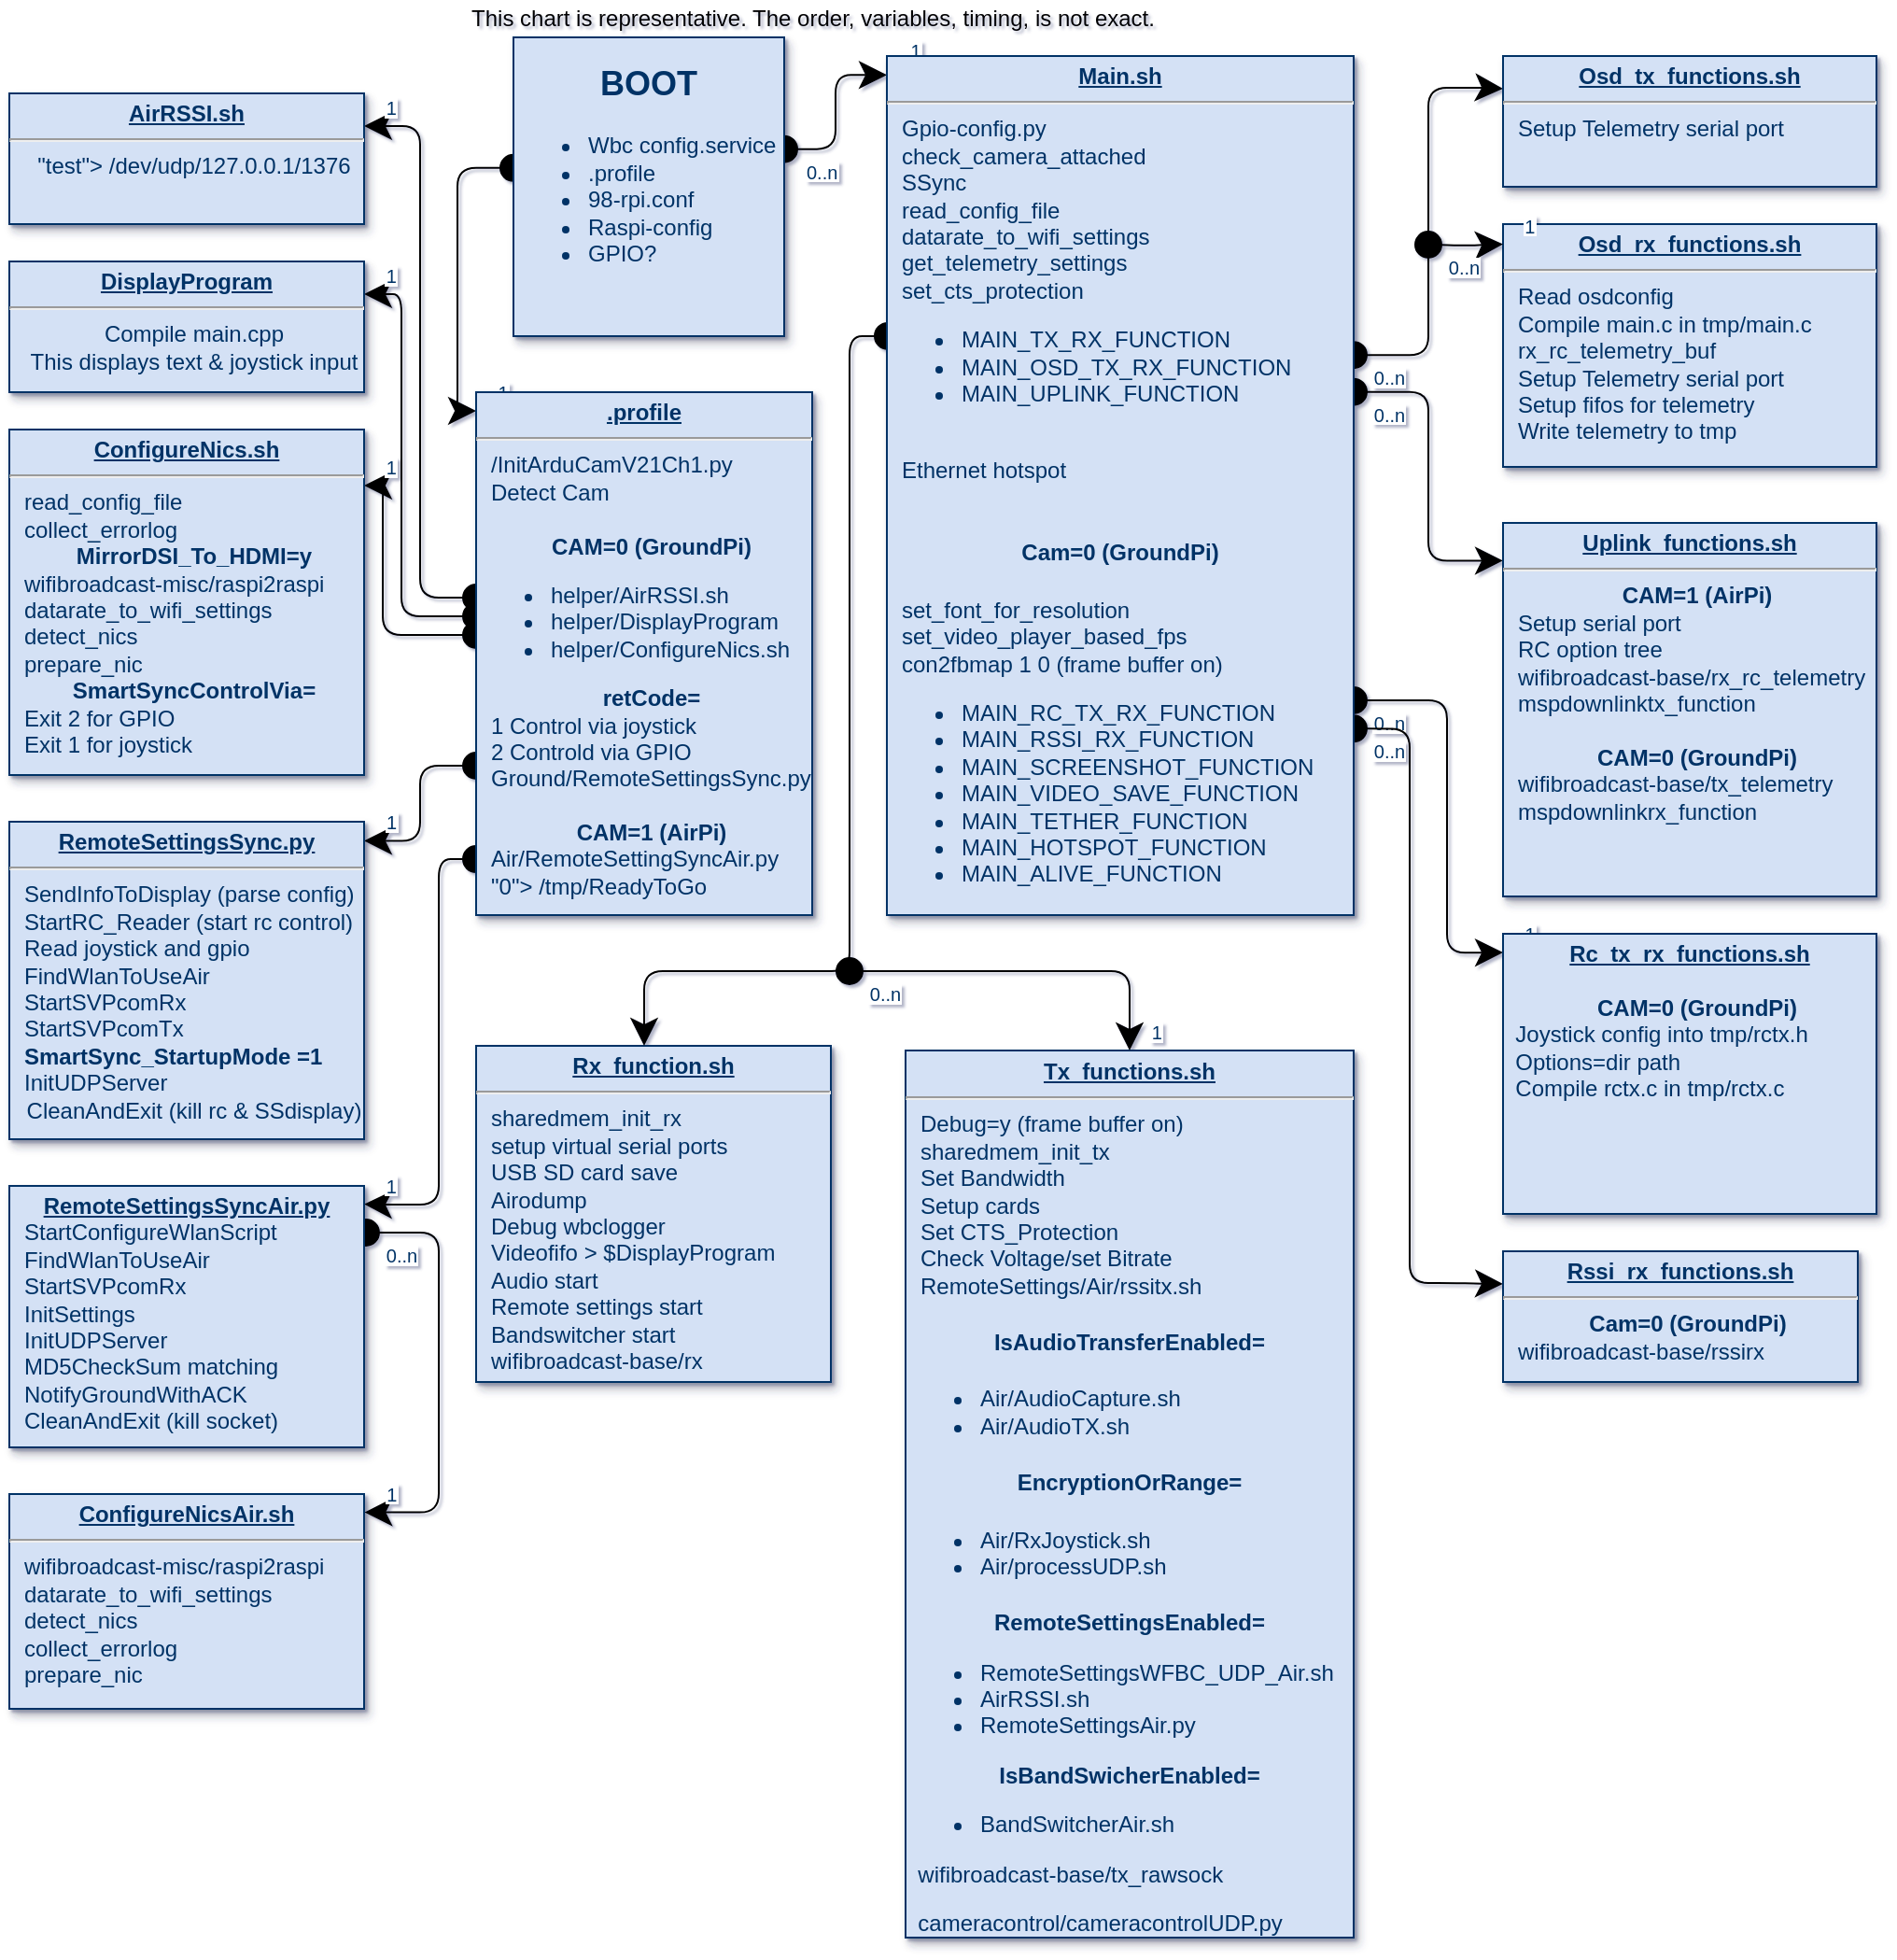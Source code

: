 <mxfile version="10.8.1" type="device"><diagram name="Page-1" id="efa7a0a1-bf9b-a30e-e6df-94a7791c09e9"><mxGraphModel dx="2150" dy="1896" grid="1" gridSize="10" guides="1" tooltips="0" connect="1" arrows="0" fold="1" page="1" pageScale="1" pageWidth="826" pageHeight="1169" background="#ffffff" math="0" shadow="1"><root><mxCell id="0"/><mxCell id="1" parent="0"/><mxCell id="dLseMaEFlhkBcE8xwHdk-112" value="" style="endArrow=classic;endSize=12;startArrow=oval;startSize=14;startFill=1;edgeStyle=orthogonalEdgeStyle;endFill=1;exitX=0;exitY=0.893;exitDx=0;exitDy=0;exitPerimeter=0;entryX=1;entryY=0.07;entryDx=0;entryDy=0;entryPerimeter=0;" parent="1" source="we2ctf-0BWDJypx7kIJG-95" target="dLseMaEFlhkBcE8xwHdk-111" edge="1"><mxGeometry x="-179.375" y="879.912" as="geometry"><mxPoint x="200" y="370" as="sourcePoint"/><mxPoint x="170" y="530" as="targetPoint"/><Array as="points"><mxPoint x="200" y="370"/><mxPoint x="200" y="555"/><mxPoint x="170" y="555"/></Array></mxGeometry></mxCell><mxCell id="dLseMaEFlhkBcE8xwHdk-113" value="0..n" style="resizable=0;align=left;verticalAlign=top;labelBackgroundColor=#ffffff;fontSize=10;strokeColor=#003366;shadow=1;fillColor=#D4E1F5;fontColor=#003366" parent="dLseMaEFlhkBcE8xwHdk-112" connectable="0" vertex="1"><mxGeometry x="-1" relative="1" as="geometry"><mxPoint x="8.92" as="offset"/></mxGeometry></mxCell><mxCell id="dLseMaEFlhkBcE8xwHdk-114" value="1" style="resizable=0;align=right;verticalAlign=top;labelBackgroundColor=#ffffff;fontSize=10;strokeColor=#003366;shadow=1;fillColor=#D4E1F5;fontColor=#003366" parent="dLseMaEFlhkBcE8xwHdk-112" connectable="0" vertex="1"><mxGeometry x="1" relative="1" as="geometry"><mxPoint x="18.92" y="-21.96" as="offset"/></mxGeometry></mxCell><mxCell id="dLseMaEFlhkBcE8xwHdk-115" value="" style="endArrow=classic;endSize=12;startArrow=oval;startSize=14;startFill=1;edgeStyle=orthogonalEdgeStyle;endFill=1;entryX=1.001;entryY=0.085;entryDx=0;entryDy=0;entryPerimeter=0;" parent="1" target="dLseMaEFlhkBcE8xwHdk-98" edge="1"><mxGeometry x="-209.582" y="1130.119" as="geometry"><mxPoint x="161" y="570" as="sourcePoint"/><mxPoint x="190" y="690" as="targetPoint"/><Array as="points"><mxPoint x="160" y="570"/><mxPoint x="200" y="570"/><mxPoint x="200" y="720"/></Array></mxGeometry></mxCell><mxCell id="dLseMaEFlhkBcE8xwHdk-116" value="0..n" style="resizable=0;align=left;verticalAlign=top;labelBackgroundColor=#ffffff;fontSize=10;strokeColor=#003366;shadow=1;fillColor=#D4E1F5;fontColor=#003366" parent="dLseMaEFlhkBcE8xwHdk-115" connectable="0" vertex="1"><mxGeometry x="-1" relative="1" as="geometry"><mxPoint x="8.92" as="offset"/></mxGeometry></mxCell><mxCell id="dLseMaEFlhkBcE8xwHdk-117" value="1" style="resizable=0;align=right;verticalAlign=top;labelBackgroundColor=#ffffff;fontSize=10;strokeColor=#003366;shadow=1;fillColor=#D4E1F5;fontColor=#003366" parent="dLseMaEFlhkBcE8xwHdk-115" connectable="0" vertex="1"><mxGeometry x="1" relative="1" as="geometry"><mxPoint x="18.92" y="-21.96" as="offset"/></mxGeometry></mxCell><mxCell id="dLseMaEFlhkBcE8xwHdk-108" value="" style="endArrow=classic;endSize=12;startArrow=oval;startSize=14;startFill=1;edgeStyle=orthogonalEdgeStyle;endFill=1;entryX=1;entryY=0.06;entryDx=0;entryDy=0;entryPerimeter=0;" parent="1" target="dLseMaEFlhkBcE8xwHdk-92" edge="1"><mxGeometry x="-149.375" y="729.912" as="geometry"><mxPoint x="220" y="320" as="sourcePoint"/><mxPoint x="170" y="360" as="targetPoint"/><Array as="points"><mxPoint x="190" y="320"/><mxPoint x="190" y="360"/></Array></mxGeometry></mxCell><mxCell id="dLseMaEFlhkBcE8xwHdk-109" value="0..n" style="resizable=0;align=left;verticalAlign=top;labelBackgroundColor=#ffffff;fontSize=10;strokeColor=#003366;shadow=1;fillColor=#D4E1F5;fontColor=#003366" parent="dLseMaEFlhkBcE8xwHdk-108" connectable="0" vertex="1"><mxGeometry x="-1" relative="1" as="geometry"><mxPoint x="8.92" as="offset"/></mxGeometry></mxCell><mxCell id="dLseMaEFlhkBcE8xwHdk-110" value="1" style="resizable=0;align=right;verticalAlign=top;labelBackgroundColor=#ffffff;fontSize=10;strokeColor=#003366;shadow=1;fillColor=#D4E1F5;fontColor=#003366" parent="dLseMaEFlhkBcE8xwHdk-108" connectable="0" vertex="1"><mxGeometry x="1" relative="1" as="geometry"><mxPoint x="18.92" y="-21.96" as="offset"/></mxGeometry></mxCell><mxCell id="dLseMaEFlhkBcE8xwHdk-105" value="" style="endArrow=classic;endSize=12;startArrow=oval;startSize=14;startFill=1;edgeStyle=orthogonalEdgeStyle;endFill=1;" parent="1" edge="1"><mxGeometry x="-159.375" y="629.912" as="geometry"><mxPoint x="220" y="250" as="sourcePoint"/><mxPoint x="160" y="170" as="targetPoint"/><Array as="points"><mxPoint x="170" y="250"/><mxPoint x="170" y="170"/></Array></mxGeometry></mxCell><mxCell id="dLseMaEFlhkBcE8xwHdk-106" value="0..n" style="resizable=0;align=left;verticalAlign=top;labelBackgroundColor=#ffffff;fontSize=10;strokeColor=#003366;shadow=1;fillColor=#D4E1F5;fontColor=#003366" parent="dLseMaEFlhkBcE8xwHdk-105" connectable="0" vertex="1"><mxGeometry x="-1" relative="1" as="geometry"><mxPoint x="8.92" as="offset"/></mxGeometry></mxCell><mxCell id="dLseMaEFlhkBcE8xwHdk-107" value="1" style="resizable=0;align=right;verticalAlign=top;labelBackgroundColor=#ffffff;fontSize=10;strokeColor=#003366;shadow=1;fillColor=#D4E1F5;fontColor=#003366" parent="dLseMaEFlhkBcE8xwHdk-105" connectable="0" vertex="1"><mxGeometry x="1" relative="1" as="geometry"><mxPoint x="18.92" y="-21.96" as="offset"/></mxGeometry></mxCell><mxCell id="dLseMaEFlhkBcE8xwHdk-99" value="" style="endArrow=classic;endSize=12;startArrow=oval;startSize=14;startFill=1;edgeStyle=orthogonalEdgeStyle;endFill=1;entryX=1;entryY=0.25;entryDx=0;entryDy=0;" parent="1" target="dLseMaEFlhkBcE8xwHdk-93" edge="1"><mxGeometry x="-90.042" y="520.245" as="geometry"><mxPoint x="220" y="230" as="sourcePoint"/><mxPoint x="170" y="20" as="targetPoint"/><Array as="points"><mxPoint x="190" y="230"/><mxPoint x="190" y="-22"/></Array></mxGeometry></mxCell><mxCell id="dLseMaEFlhkBcE8xwHdk-100" value="0..n" style="resizable=0;align=left;verticalAlign=top;labelBackgroundColor=#ffffff;fontSize=10;strokeColor=#003366;shadow=1;fillColor=#D4E1F5;fontColor=#003366" parent="dLseMaEFlhkBcE8xwHdk-99" connectable="0" vertex="1"><mxGeometry x="-1" relative="1" as="geometry"><mxPoint x="8.92" as="offset"/></mxGeometry></mxCell><mxCell id="dLseMaEFlhkBcE8xwHdk-101" value="1" style="resizable=0;align=right;verticalAlign=top;labelBackgroundColor=#ffffff;fontSize=10;strokeColor=#003366;shadow=1;fillColor=#D4E1F5;fontColor=#003366" parent="dLseMaEFlhkBcE8xwHdk-99" connectable="0" vertex="1"><mxGeometry x="1" relative="1" as="geometry"><mxPoint x="18.92" y="-21.96" as="offset"/></mxGeometry></mxCell><mxCell id="dLseMaEFlhkBcE8xwHdk-102" value="" style="endArrow=classic;endSize=12;startArrow=oval;startSize=14;startFill=1;edgeStyle=orthogonalEdgeStyle;endFill=1;entryX=1;entryY=0.25;entryDx=0;entryDy=0;" parent="1" target="dLseMaEFlhkBcE8xwHdk-94" edge="1"><mxGeometry x="-119.709" y="570.078" as="geometry"><mxPoint x="220" y="240" as="sourcePoint"/><mxPoint x="170" y="70" as="targetPoint"/><Array as="points"><mxPoint x="180" y="240"/><mxPoint x="180" y="68"/></Array></mxGeometry></mxCell><mxCell id="dLseMaEFlhkBcE8xwHdk-103" value="0..n" style="resizable=0;align=left;verticalAlign=top;labelBackgroundColor=#ffffff;fontSize=10;strokeColor=#003366;shadow=1;fillColor=#D4E1F5;fontColor=#003366" parent="dLseMaEFlhkBcE8xwHdk-102" connectable="0" vertex="1"><mxGeometry x="-1" relative="1" as="geometry"><mxPoint x="8.92" as="offset"/></mxGeometry></mxCell><mxCell id="dLseMaEFlhkBcE8xwHdk-104" value="1" style="resizable=0;align=right;verticalAlign=top;labelBackgroundColor=#ffffff;fontSize=10;strokeColor=#003366;shadow=1;fillColor=#D4E1F5;fontColor=#003366" parent="dLseMaEFlhkBcE8xwHdk-102" connectable="0" vertex="1"><mxGeometry x="1" relative="1" as="geometry"><mxPoint x="18.92" y="-21.96" as="offset"/></mxGeometry></mxCell><mxCell id="we2ctf-0BWDJypx7kIJG-92" value="" style="endArrow=classic;endSize=12;startArrow=oval;startSize=14;startFill=1;edgeStyle=orthogonalEdgeStyle;endFill=1;exitX=0;exitY=0.437;exitDx=0;exitDy=0;exitPerimeter=0;" parent="1" source="25" edge="1"><mxGeometry x="-40.375" y="310.412" as="geometry"><mxPoint x="190" y="110" as="sourcePoint"/><mxPoint x="220" y="130" as="targetPoint"/><Array as="points"><mxPoint x="210"/><mxPoint x="210" y="130"/></Array></mxGeometry></mxCell><mxCell id="we2ctf-0BWDJypx7kIJG-93" value="0..n" style="resizable=0;align=left;verticalAlign=top;labelBackgroundColor=#ffffff;fontSize=10;strokeColor=#003366;shadow=1;fillColor=#D4E1F5;fontColor=#003366" parent="we2ctf-0BWDJypx7kIJG-92" connectable="0" vertex="1"><mxGeometry x="-1" relative="1" as="geometry"><mxPoint x="8.92" as="offset"/></mxGeometry></mxCell><mxCell id="we2ctf-0BWDJypx7kIJG-94" value="1" style="resizable=0;align=right;verticalAlign=top;labelBackgroundColor=#ffffff;fontSize=10;strokeColor=#003366;shadow=1;fillColor=#D4E1F5;fontColor=#003366" parent="we2ctf-0BWDJypx7kIJG-92" connectable="0" vertex="1"><mxGeometry x="1" relative="1" as="geometry"><mxPoint x="18.92" y="-21.96" as="offset"/></mxGeometry></mxCell><mxCell id="JudcEh94S4GxU2CErivZ-98" value="" style="endArrow=classic;endSize=12;startArrow=oval;startSize=14;startFill=1;edgeStyle=orthogonalEdgeStyle;endFill=1;exitX=1;exitY=0.75;exitDx=0;exitDy=0;entryX=0;entryY=0.067;entryDx=0;entryDy=0;entryPerimeter=0;" parent="1" source="21" target="JudcEh94S4GxU2CErivZ-97" edge="1"><mxGeometry x="769.328" y="1341.191" as="geometry"><mxPoint x="640" y="460" as="sourcePoint"/><mxPoint x="909.388" y="461.02" as="targetPoint"/><Array as="points"><mxPoint x="740" y="285"/><mxPoint x="740" y="420"/></Array></mxGeometry></mxCell><mxCell id="JudcEh94S4GxU2CErivZ-99" value="0..n" style="resizable=0;align=left;verticalAlign=top;labelBackgroundColor=#ffffff;fontSize=10;strokeColor=#003366;shadow=1;fillColor=#D4E1F5;fontColor=#003366;direction=west;" parent="JudcEh94S4GxU2CErivZ-98" connectable="0" vertex="1"><mxGeometry x="-1" relative="1" as="geometry"><mxPoint x="8.92" as="offset"/></mxGeometry></mxCell><mxCell id="JudcEh94S4GxU2CErivZ-100" value="1" style="resizable=0;align=right;verticalAlign=top;labelBackgroundColor=#ffffff;fontSize=10;strokeColor=#003366;shadow=1;fillColor=#D4E1F5;fontColor=#003366" parent="JudcEh94S4GxU2CErivZ-98" connectable="0" vertex="1"><mxGeometry x="1" relative="1" as="geometry"><mxPoint x="18.92" y="-21.96" as="offset"/></mxGeometry></mxCell><mxCell id="JudcEh94S4GxU2CErivZ-102" value="" style="endArrow=classic;endSize=12;startArrow=oval;startSize=14;startFill=1;edgeStyle=orthogonalEdgeStyle;endFill=1;exitX=1;exitY=0.783;exitDx=0;exitDy=0;exitPerimeter=0;entryX=0;entryY=0.25;entryDx=0;entryDy=0;" parent="1" source="21" target="JudcEh94S4GxU2CErivZ-101" edge="1"><mxGeometry x="868.994" y="1555.747" as="geometry"><mxPoint x="510" y="390" as="sourcePoint"/><mxPoint x="750" y="598" as="targetPoint"/><Array as="points"><mxPoint x="720" y="300"/><mxPoint x="720" y="597"/><mxPoint x="740" y="597"/><mxPoint x="740" y="598"/></Array></mxGeometry></mxCell><mxCell id="JudcEh94S4GxU2CErivZ-103" value="0..n" style="resizable=0;align=left;verticalAlign=top;labelBackgroundColor=#ffffff;fontSize=10;strokeColor=#003366;shadow=1;fillColor=#D4E1F5;fontColor=#003366;direction=west;" parent="JudcEh94S4GxU2CErivZ-102" connectable="0" vertex="1"><mxGeometry x="-1" relative="1" as="geometry"><mxPoint x="8.92" as="offset"/></mxGeometry></mxCell><mxCell id="JudcEh94S4GxU2CErivZ-104" value="1" style="resizable=0;align=right;verticalAlign=top;labelBackgroundColor=#ffffff;fontSize=10;strokeColor=#003366;shadow=1;fillColor=#D4E1F5;fontColor=#003366" parent="JudcEh94S4GxU2CErivZ-102" connectable="0" vertex="1"><mxGeometry x="1" relative="1" as="geometry"><mxPoint x="18.92" y="-21.96" as="offset"/></mxGeometry></mxCell><mxCell id="JudcEh94S4GxU2CErivZ-92" value="" style="endArrow=classic;endSize=12;startArrow=oval;startSize=14;startFill=1;edgeStyle=orthogonalEdgeStyle;endFill=1;exitX=1;exitY=0.391;exitDx=0;exitDy=0;exitPerimeter=0;entryX=0;entryY=0.101;entryDx=0;entryDy=0;entryPerimeter=0;" parent="1" source="21" target="aZGl1s5LwYhmC050_Ubv-99" edge="1"><mxGeometry x="639.695" y="1090.681" as="geometry"><mxPoint x="690" y="480" as="sourcePoint"/><mxPoint x="1060" y="480" as="targetPoint"/></mxGeometry></mxCell><mxCell id="JudcEh94S4GxU2CErivZ-93" value="0..n" style="resizable=0;align=left;verticalAlign=top;labelBackgroundColor=#ffffff;fontSize=10;strokeColor=#003366;shadow=1;fillColor=#D4E1F5;fontColor=#003366;direction=west;" parent="JudcEh94S4GxU2CErivZ-92" connectable="0" vertex="1"><mxGeometry x="-1" relative="1" as="geometry"><mxPoint x="8.92" as="offset"/></mxGeometry></mxCell><mxCell id="JudcEh94S4GxU2CErivZ-94" value="1" style="resizable=0;align=right;verticalAlign=top;labelBackgroundColor=#ffffff;fontSize=10;strokeColor=#003366;shadow=1;fillColor=#D4E1F5;fontColor=#003366" parent="JudcEh94S4GxU2CErivZ-92" connectable="0" vertex="1"><mxGeometry x="1" relative="1" as="geometry"><mxPoint x="18.92" y="-21.96" as="offset"/></mxGeometry></mxCell><mxCell id="90" value="" style="endArrow=classic;endSize=12;startArrow=oval;startSize=14;startFill=1;edgeStyle=orthogonalEdgeStyle;endFill=1;entryX=0;entryY=0.022;entryDx=0;entryDy=0;entryPerimeter=0;exitX=1;exitY=0.374;exitDx=0;exitDy=0;exitPerimeter=0;" parent="1" source="25" target="21" edge="1"><mxGeometry x="620" y="340" as="geometry"><mxPoint x="190" y="90" as="sourcePoint"/><mxPoint x="780" y="340" as="targetPoint"/><Array as="points"/></mxGeometry></mxCell><mxCell id="91" value="0..n" style="resizable=0;align=left;verticalAlign=top;labelBackgroundColor=#ffffff;fontSize=10;strokeColor=#003366;shadow=1;fillColor=#D4E1F5;fontColor=#003366" parent="90" connectable="0" vertex="1"><mxGeometry x="-1" relative="1" as="geometry"><mxPoint x="10" as="offset"/></mxGeometry></mxCell><mxCell id="92" value="1" style="resizable=0;align=right;verticalAlign=top;labelBackgroundColor=#ffffff;fontSize=10;strokeColor=#003366;shadow=1;fillColor=#D4E1F5;fontColor=#003366" parent="90" connectable="0" vertex="1"><mxGeometry x="1" relative="1" as="geometry"><mxPoint x="20" y="-25.0" as="offset"/></mxGeometry></mxCell><mxCell id="aZGl1s5LwYhmC050_Ubv-93" value="" style="endArrow=classic;endSize=12;startArrow=oval;startSize=14;startFill=1;edgeStyle=orthogonalEdgeStyle;endFill=1;exitX=1;exitY=0.348;exitDx=0;exitDy=0;exitPerimeter=0;entryX=0;entryY=0.25;entryDx=0;entryDy=0;" parent="1" source="21" target="aZGl1s5LwYhmC050_Ubv-92" edge="1"><mxGeometry x="499.92" y="760.299" as="geometry"><mxPoint x="660" y="460" as="sourcePoint"/><mxPoint x="770" y="-43" as="targetPoint"/><Array as="points"><mxPoint x="730" y="100"/><mxPoint x="730" y="-43"/><mxPoint x="760" y="-43"/><mxPoint x="760" y="-42"/></Array></mxGeometry></mxCell><mxCell id="aZGl1s5LwYhmC050_Ubv-94" value="0..n" style="resizable=0;align=left;verticalAlign=top;labelBackgroundColor=#ffffff;fontSize=10;strokeColor=#003366;shadow=1;fillColor=#D4E1F5;fontColor=#003366;direction=west;" parent="aZGl1s5LwYhmC050_Ubv-93" connectable="0" vertex="1"><mxGeometry x="-1" relative="1" as="geometry"><mxPoint x="8.92" as="offset"/></mxGeometry></mxCell><mxCell id="aZGl1s5LwYhmC050_Ubv-95" value="1" style="resizable=0;align=right;verticalAlign=top;labelBackgroundColor=#ffffff;fontSize=10;strokeColor=#003366;shadow=1;fillColor=#D4E1F5;fontColor=#003366" parent="aZGl1s5LwYhmC050_Ubv-93" connectable="0" vertex="1"><mxGeometry x="1" relative="1" as="geometry"><mxPoint x="18.92" y="-21.96" as="offset"/></mxGeometry></mxCell><mxCell id="20" value="&lt;p style=&quot;margin: 0px ; margin-top: 4px ; text-align: center ; text-decoration: underline&quot;&gt;&lt;b&gt;Rx_function.sh&lt;/b&gt;&lt;/p&gt;&lt;hr&gt;&lt;p style=&quot;margin: 0px ; margin-left: 8px&quot;&gt;&lt;span&gt;sharedmem_init_rx&lt;/span&gt;&lt;span&gt;&lt;br&gt;&lt;/span&gt;&lt;/p&gt;&lt;p style=&quot;margin: 0px ; margin-left: 8px&quot;&gt;&lt;span&gt;setup virtual serial ports&lt;/span&gt;&lt;/p&gt;&lt;p style=&quot;margin: 0px ; margin-left: 8px&quot;&gt;&lt;span&gt;USB SD card save&lt;/span&gt;&lt;/p&gt;&lt;p style=&quot;margin: 0px ; margin-left: 8px&quot;&gt;&lt;span&gt;Airodump&amp;nbsp;&lt;/span&gt;&lt;/p&gt;&lt;p style=&quot;margin: 0px ; margin-left: 8px&quot;&gt;&lt;span&gt;Debug wbclogger&lt;/span&gt;&lt;/p&gt;&lt;p style=&quot;margin: 0px ; margin-left: 8px&quot;&gt;&lt;span&gt;Videofifo &amp;gt; $DisplayProgram&lt;/span&gt;&lt;/p&gt;&lt;p style=&quot;margin: 0px ; margin-left: 8px&quot;&gt;&lt;span&gt;Audio start&lt;/span&gt;&lt;/p&gt;&lt;p style=&quot;margin: 0px ; margin-left: 8px&quot;&gt;&lt;span&gt;Remote settings start&lt;/span&gt;&lt;/p&gt;&lt;p style=&quot;margin: 0px ; margin-left: 8px&quot;&gt;&lt;span&gt;Bandswitcher start&lt;/span&gt;&lt;/p&gt;&lt;p style=&quot;margin: 0px ; margin-left: 8px&quot;&gt;&lt;span&gt;wifibroadcast-base/rx&lt;/span&gt;&lt;span&gt;&lt;br&gt;&lt;/span&gt;&lt;/p&gt;&lt;p style=&quot;margin: 0px ; margin-left: 8px&quot;&gt;&lt;span&gt;&lt;br&gt;&lt;/span&gt;&lt;/p&gt;&lt;p style=&quot;margin: 0px ; margin-left: 8px&quot;&gt;&lt;span&gt;&lt;br&gt;&lt;/span&gt;&lt;/p&gt;&lt;br&gt;&lt;p&gt;&lt;br&gt;&lt;/p&gt;" style="verticalAlign=top;align=left;overflow=fill;fontSize=12;fontFamily=Helvetica;html=1;strokeColor=#003366;shadow=1;fillColor=#D4E1F5;fontColor=#003366" parent="1" vertex="1"><mxGeometry x="220" y="470" width="190" height="180" as="geometry"/></mxCell><mxCell id="23" value="&lt;p style=&quot;margin: 0px ; margin-top: 4px ; text-align: center ; text-decoration: underline&quot;&gt;&lt;b&gt;Tx_functions.sh&lt;/b&gt;&lt;/p&gt;&lt;hr&gt;&lt;p style=&quot;margin: 0px ; margin-left: 8px&quot;&gt;Debug=y (frame buffer on)&lt;/p&gt;&lt;p style=&quot;margin: 0px ; margin-left: 8px&quot;&gt;&lt;span&gt;sharedmem_init_tx&lt;/span&gt;&lt;br&gt;&lt;/p&gt;&lt;p style=&quot;margin: 0px ; margin-left: 8px&quot;&gt;&lt;span&gt;Set Bandwidth&lt;/span&gt;&lt;/p&gt;&lt;p style=&quot;margin: 0px ; margin-left: 8px&quot;&gt;&lt;span&gt;Setup cards&lt;/span&gt;&lt;/p&gt;&lt;p style=&quot;margin: 0px ; margin-left: 8px&quot;&gt;&lt;span&gt;Set CTS_Protection&lt;/span&gt;&lt;/p&gt;&lt;p style=&quot;margin: 0px ; margin-left: 8px&quot;&gt;&lt;span&gt;Check Voltage/set Bitrate&lt;/span&gt;&lt;/p&gt;&lt;p style=&quot;margin: 0px ; margin-left: 8px&quot;&gt;&lt;span&gt;RemoteSettings/Air/rssitx.sh&lt;/span&gt;&lt;span&gt;&lt;br&gt;&lt;/span&gt;&lt;/p&gt;&lt;h4 style=&quot;text-align: center&quot;&gt;&lt;span&gt;&lt;span&gt;IsAudioTransferEnabled=&lt;/span&gt;&lt;/span&gt;&lt;/h4&gt;&lt;p style=&quot;margin: 0px ; margin-left: 8px&quot;&gt;&lt;/p&gt;&lt;ul&gt;&lt;li&gt;Air/AudioCapture.sh&lt;br&gt;&lt;/li&gt;&lt;li&gt;Air/AudioTX.sh&lt;br&gt;&lt;/li&gt;&lt;/ul&gt;&lt;p&gt;&lt;/p&gt;&lt;h4 style=&quot;text-align: center&quot;&gt;&lt;span&gt;&lt;span&gt;EncryptionOrRange=&lt;/span&gt;&lt;/span&gt;&lt;/h4&gt;&lt;p&gt;&lt;/p&gt;&lt;ul&gt;&lt;li&gt;&lt;span&gt;Air/RxJoystick.sh&lt;/span&gt;&lt;br&gt;&lt;/li&gt;&lt;li&gt;&lt;span&gt;&lt;span&gt;Air/processUDP.sh&lt;/span&gt;&lt;/span&gt;&lt;/li&gt;&lt;/ul&gt;&lt;h4&gt;&lt;/h4&gt;&lt;h4&gt;&lt;/h4&gt;&lt;h4&gt;&lt;div style=&quot;text-align: center&quot;&gt;RemoteSettingsEnabled=&lt;/div&gt;&lt;div style=&quot;text-align: center&quot;&gt;&lt;p&gt;&lt;/p&gt;&lt;div style=&quot;text-align: left&quot;&gt;&lt;ul&gt;&lt;li&gt;&lt;span style=&quot;font-weight: normal&quot;&gt;RemoteSettingsWFBC_UDP_Air.sh&lt;/span&gt;&lt;br&gt;&lt;/li&gt;&lt;li&gt;&lt;span style=&quot;font-weight: normal&quot;&gt;&lt;span&gt;AirRSSI.sh&lt;/span&gt;&lt;br&gt;&lt;/span&gt;&lt;/li&gt;&lt;li&gt;&lt;span style=&quot;font-weight: normal&quot;&gt;&lt;span&gt;&lt;span&gt;RemoteSettingsAir.py&lt;/span&gt;&lt;br&gt;&lt;/span&gt;&lt;/span&gt;&lt;/li&gt;&lt;/ul&gt;&lt;div&gt;&lt;div style=&quot;text-align: center&quot;&gt;IsBandSwicherEnabled=&lt;/div&gt;&lt;/div&gt;&lt;div style=&quot;text-align: center&quot;&gt;&lt;div style=&quot;text-align: left&quot;&gt;&lt;ul&gt;&lt;li&gt;&lt;span style=&quot;font-weight: normal&quot;&gt;&lt;span&gt;BandSwitcherAir.sh&lt;/span&gt;&lt;/span&gt;&lt;/li&gt;&lt;/ul&gt;&lt;div&gt;&lt;p&gt;&lt;/p&gt;&lt;p&gt;&lt;/p&gt;&lt;div style=&quot;text-align: left&quot;&gt;&lt;span style=&quot;font-weight: normal&quot;&gt;&amp;nbsp; wifibroadcast-base/tx_rawsock&lt;/span&gt;&lt;/div&gt;&lt;p style=&quot;text-align: left&quot;&gt;&lt;span style=&quot;font-weight: normal&quot;&gt;&amp;nbsp; cameracontrol/cameracontrolUDP.py&lt;/span&gt;&lt;/p&gt;&lt;p&gt;&lt;/p&gt;&lt;p&gt;&lt;/p&gt;&lt;/div&gt;&lt;div style=&quot;text-align: center&quot;&gt;&lt;span style=&quot;font-weight: normal&quot;&gt;&lt;br&gt;&lt;/span&gt;&lt;/div&gt;&lt;/div&gt;&lt;/div&gt;&lt;/div&gt;&lt;p&gt;&lt;/p&gt;&lt;/div&gt;&lt;/h4&gt;&lt;p&gt;&lt;/p&gt;" style="verticalAlign=top;align=left;overflow=fill;fontSize=12;fontFamily=Helvetica;html=1;strokeColor=#003366;shadow=1;fillColor=#D4E1F5;fontColor=#003366" parent="1" vertex="1"><mxGeometry x="450" y="472.5" width="240" height="475" as="geometry"/></mxCell><mxCell id="51" value="" style="endArrow=classic;endSize=12;startArrow=oval;startSize=14;startFill=1;edgeStyle=orthogonalEdgeStyle;entryX=0.5;entryY=0;entryDx=0;entryDy=0;endFill=1;" parent="1" target="23" edge="1"><mxGeometry x="79.86" y="540" as="geometry"><mxPoint x="420" y="430" as="sourcePoint"/><mxPoint x="460.5" y="759" as="targetPoint"/><Array as="points"><mxPoint x="420" y="430"/><mxPoint x="570" y="430"/></Array></mxGeometry></mxCell><mxCell id="52" value="0..n" style="resizable=0;align=left;verticalAlign=top;labelBackgroundColor=#ffffff;fontSize=10;strokeColor=#003366;shadow=1;fillColor=#D4E1F5;fontColor=#003366" parent="51" connectable="0" vertex="1"><mxGeometry x="-1" relative="1" as="geometry"><mxPoint x="8.92" as="offset"/></mxGeometry></mxCell><mxCell id="53" value="1" style="resizable=0;align=right;verticalAlign=top;labelBackgroundColor=#ffffff;fontSize=10;strokeColor=#003366;shadow=1;fillColor=#D4E1F5;fontColor=#003366" parent="51" connectable="0" vertex="1"><mxGeometry x="1" relative="1" as="geometry"><mxPoint x="18.92" y="-21.96" as="offset"/></mxGeometry></mxCell><mxCell id="j2tpJbN-c0QSElvBM64L-118" value="" style="edgeStyle=orthogonalEdgeStyle;rounded=1;orthogonalLoop=1;jettySize=auto;html=1;startArrow=oval;startFill=1;exitX=0.002;exitY=0.326;exitDx=0;exitDy=0;exitPerimeter=0;endSize=12;startSize=14;" parent="1" source="21" edge="1"><mxGeometry relative="1" as="geometry"><mxPoint x="240" y="170" as="sourcePoint"/><mxPoint x="310" y="470" as="targetPoint"/><Array as="points"><mxPoint x="420" y="90"/><mxPoint x="420" y="430"/><mxPoint x="310" y="430"/></Array></mxGeometry></mxCell><mxCell id="21" value="&lt;p style=&quot;margin: 0px ; margin-top: 4px ; text-align: center ; text-decoration: underline&quot;&gt;&lt;b&gt;Main.sh&lt;/b&gt;&lt;/p&gt;&lt;hr&gt;&lt;p style=&quot;margin: 0px ; margin-left: 8px&quot;&gt;Gpio-config.py&lt;/p&gt;&lt;p style=&quot;margin: 0px ; margin-left: 8px&quot;&gt;&lt;span&gt;check_camera_attached&lt;/span&gt;&lt;br&gt;&lt;/p&gt;&lt;p style=&quot;margin: 0px ; margin-left: 8px&quot;&gt;&lt;span&gt;SSync&lt;/span&gt;&lt;/p&gt;&lt;p style=&quot;margin: 0px ; margin-left: 8px&quot;&gt;&lt;span&gt;read_config_file&lt;/span&gt;&lt;br&gt;&lt;/p&gt;&lt;p style=&quot;margin: 0px ; margin-left: 8px&quot;&gt;&lt;span&gt;datarate_to_wifi_settings&lt;/span&gt;&lt;br&gt;&lt;/p&gt;&lt;p style=&quot;margin: 0px ; margin-left: 8px&quot;&gt;get_telemetry_settings&lt;br&gt;&lt;/p&gt;&lt;p style=&quot;margin: 0px ; margin-left: 8px&quot;&gt;&lt;span&gt;set_cts_protection&lt;/span&gt;&lt;br&gt;&lt;/p&gt;&lt;p style=&quot;margin: 0px ; margin-left: 8px&quot;&gt;&lt;/p&gt;&lt;ul&gt;&lt;li&gt;MAIN_TX_RX_FUNCTION&lt;br&gt;&lt;/li&gt;&lt;li&gt;MAIN_OSD_TX_RX_FUNCTION&lt;br&gt;&lt;/li&gt;&lt;li&gt;MAIN_UPLINK_FUNCTION&lt;br&gt;&lt;/li&gt;&lt;/ul&gt;&lt;p&gt;&lt;/p&gt;&lt;p style=&quot;margin: 0px ; margin-left: 8px&quot;&gt;&lt;span&gt;&lt;br&gt;&lt;/span&gt;&lt;/p&gt;&lt;p style=&quot;margin: 0px ; margin-left: 8px&quot;&gt;&lt;span&gt;Ethernet hotspot&lt;/span&gt;&lt;/p&gt;&lt;p style=&quot;margin: 0px ; margin-left: 8px&quot;&gt;&lt;span&gt;&lt;br&gt;&lt;/span&gt;&lt;/p&gt;&lt;h4 style=&quot;text-align: center&quot;&gt;&lt;span&gt;Cam=0 (GroundPi)&lt;/span&gt;&lt;/h4&gt;&lt;p style=&quot;margin: 0px ; margin-left: 8px&quot;&gt;set_font_for_resolution&lt;/p&gt;&lt;p style=&quot;margin: 0px ; margin-left: 8px&quot;&gt;set_video_player_based_fps&lt;/p&gt;&lt;p style=&quot;margin: 0px ; margin-left: 8px&quot;&gt;&lt;span&gt;con2fbmap 1 0 (frame buffer on)&lt;/span&gt;&lt;br&gt;&lt;/p&gt;&lt;p style=&quot;margin: 0px ; margin-left: 8px&quot;&gt;&lt;/p&gt;&lt;ul&gt;&lt;li&gt;MAIN_RC_TX_RX_FUNCTION&lt;br&gt;&lt;/li&gt;&lt;li&gt;MAIN_RSSI_RX_FUNCTION&lt;br&gt;&lt;/li&gt;&lt;li&gt;MAIN_SCREENSHOT_FUNCTION&lt;br&gt;&lt;/li&gt;&lt;li&gt;MAIN_VIDEO_SAVE_FUNCTION&lt;br&gt;&lt;/li&gt;&lt;li&gt;MAIN_TETHER_FUNCTION&lt;br&gt;&lt;/li&gt;&lt;li&gt;MAIN_HOTSPOT_FUNCTION&lt;br&gt;&lt;/li&gt;&lt;li&gt;MAIN_ALIVE_FUNCTION&lt;br&gt;&lt;/li&gt;&lt;/ul&gt;&lt;p&gt;&lt;/p&gt;&lt;p style=&quot;margin: 0px ; margin-left: 8px&quot;&gt;&lt;br&gt;&lt;/p&gt;&lt;p&gt;&lt;br&gt;&lt;/p&gt;&lt;p&gt;&lt;span&gt;&lt;br&gt;&lt;/span&gt;&lt;/p&gt;&lt;p&gt;&lt;span&gt;&lt;br&gt;&lt;/span&gt;&lt;/p&gt;&lt;p&gt;&lt;br&gt;&lt;/p&gt;" style="verticalAlign=top;align=left;overflow=fill;fontSize=12;fontFamily=Helvetica;html=1;strokeColor=#003366;shadow=1;fillColor=#D4E1F5;fontColor=#003366" parent="1" vertex="1"><mxGeometry x="440" y="-60" width="250" height="460" as="geometry"/></mxCell><mxCell id="hlf8TZsuPfhkenzyAw66-92" value="&lt;p style=&quot;margin: 0px ; margin-top: 4px ; text-align: center ; text-decoration: underline&quot;&gt;&lt;b&gt;Osd_rx_functions.sh&lt;/b&gt;&lt;/p&gt;&lt;hr&gt;&lt;p style=&quot;margin: 0px ; margin-left: 8px&quot;&gt;&lt;span&gt;Read osdconfig&amp;nbsp;&lt;/span&gt;&lt;/p&gt;&lt;p style=&quot;margin: 0px ; margin-left: 8px&quot;&gt;Compile main.c in tmp/main.c&lt;/p&gt;&lt;p style=&quot;margin: 0px ; margin-left: 8px&quot;&gt;&lt;span&gt;rx_rc_telemetry_buf&lt;/span&gt;&lt;br&gt;&lt;/p&gt;&lt;p style=&quot;margin: 0px ; margin-left: 8px&quot;&gt;&lt;span&gt;Setup Telemetry serial port&lt;/span&gt;&lt;/p&gt;&lt;p style=&quot;margin: 0px ; margin-left: 8px&quot;&gt;Setup fifos for telemetry&lt;/p&gt;&lt;p style=&quot;margin: 0px ; margin-left: 8px&quot;&gt;Write telemetry to tmp&lt;/p&gt;&lt;span&gt;&lt;br&gt;&lt;/span&gt;&lt;br&gt;&lt;p&gt;&lt;br&gt;&lt;/p&gt;&lt;p&gt;&lt;br&gt;&lt;/p&gt;&lt;p&gt;&lt;span&gt;&lt;br&gt;&lt;/span&gt;&lt;/p&gt;&lt;p&gt;&lt;span&gt;&lt;br&gt;&lt;/span&gt;&lt;/p&gt;&lt;br&gt;&lt;p&gt;&lt;br&gt;&lt;/p&gt;" style="verticalAlign=top;align=left;overflow=fill;fontSize=12;fontFamily=Helvetica;html=1;strokeColor=#003366;shadow=1;fillColor=#D4E1F5;fontColor=#003366" parent="1" vertex="1"><mxGeometry x="770" y="30" width="200" height="130" as="geometry"/></mxCell><mxCell id="aZGl1s5LwYhmC050_Ubv-92" value="&lt;p style=&quot;margin: 0px ; margin-top: 4px ; text-align: center ; text-decoration: underline&quot;&gt;&lt;b&gt;Osd_tx_functions.sh&lt;/b&gt;&lt;/p&gt;&lt;hr&gt;&lt;p style=&quot;margin: 0px ; margin-left: 8px&quot;&gt;Setup Telemetry serial port&lt;/p&gt;&lt;p style=&quot;margin: 0px ; margin-left: 8px&quot;&gt;&lt;span&gt;&lt;br&gt;&lt;/span&gt;&lt;/p&gt;&lt;p style=&quot;margin: 0px ; margin-left: 8px&quot;&gt;&lt;span&gt;&lt;br&gt;&lt;/span&gt;&lt;/p&gt;&lt;br&gt;&lt;p&gt;&lt;br&gt;&lt;/p&gt;" style="verticalAlign=top;align=left;overflow=fill;fontSize=12;fontFamily=Helvetica;html=1;strokeColor=#003366;shadow=1;fillColor=#D4E1F5;fontColor=#003366" parent="1" vertex="1"><mxGeometry x="770" y="-60" width="200" height="70" as="geometry"/></mxCell><mxCell id="aZGl1s5LwYhmC050_Ubv-96" value="" style="endArrow=classic;endSize=12;startArrow=oval;startSize=14;startFill=1;edgeStyle=orthogonalEdgeStyle;endFill=1;entryX=0;entryY=0.083;entryDx=0;entryDy=0;entryPerimeter=0;" parent="1" target="hlf8TZsuPfhkenzyAw66-92" edge="1"><mxGeometry x="509.92" y="770.299" as="geometry"><mxPoint x="730" y="41" as="sourcePoint"/><mxPoint x="580" y="170" as="targetPoint"/></mxGeometry></mxCell><mxCell id="aZGl1s5LwYhmC050_Ubv-97" value="0..n" style="resizable=0;align=left;verticalAlign=top;labelBackgroundColor=#ffffff;fontSize=10;strokeColor=#003366;shadow=1;fillColor=#D4E1F5;fontColor=#003366;direction=west;" parent="aZGl1s5LwYhmC050_Ubv-96" connectable="0" vertex="1"><mxGeometry x="-1" relative="1" as="geometry"><mxPoint x="8.92" as="offset"/></mxGeometry></mxCell><mxCell id="aZGl1s5LwYhmC050_Ubv-98" value="1" style="resizable=0;align=right;verticalAlign=top;labelBackgroundColor=#ffffff;fontSize=10;strokeColor=#003366;shadow=1;fillColor=#D4E1F5;fontColor=#003366" parent="aZGl1s5LwYhmC050_Ubv-96" connectable="0" vertex="1"><mxGeometry x="1" relative="1" as="geometry"><mxPoint x="18.92" y="-21.96" as="offset"/></mxGeometry></mxCell><mxCell id="aZGl1s5LwYhmC050_Ubv-99" value="&lt;p style=&quot;margin: 0px ; margin-top: 4px ; text-align: center ; text-decoration: underline&quot;&gt;&lt;b&gt;Uplink_functions.sh&lt;/b&gt;&lt;/p&gt;&lt;hr&gt;&lt;p style=&quot;text-align: center ; margin: 0px 0px 0px 8px&quot;&gt;&lt;b&gt;&lt;span&gt;&lt;span&gt;CAM&lt;/span&gt;&lt;/span&gt;&lt;span&gt;=&lt;/span&gt;&lt;span&gt;1 (AirPi)&lt;/span&gt;&lt;/b&gt;&lt;br&gt;&lt;/p&gt;&lt;p style=&quot;margin: 0px ; margin-left: 8px&quot;&gt;Setup serial port&lt;/p&gt;&lt;p style=&quot;margin: 0px ; margin-left: 8px&quot;&gt;RC option tree&lt;/p&gt;&lt;p style=&quot;margin: 0px ; margin-left: 8px&quot;&gt;wifibroadcast-base/rx_rc_telemetry&lt;/p&gt;&lt;p style=&quot;margin: 0px ; margin-left: 8px&quot;&gt;mspdownlinktx_function&lt;/p&gt;&lt;p style=&quot;margin: 0px ; margin-left: 8px&quot;&gt;&lt;br&gt;&lt;/p&gt;&lt;p style=&quot;text-align: center ; margin: 0px 0px 0px 8px&quot;&gt;&lt;b&gt;CAM=0 (GroundPi)&lt;/b&gt;&lt;/p&gt;&lt;p style=&quot;margin: 0px ; margin-left: 8px&quot;&gt;&lt;span style=&quot;text-align: center&quot;&gt;wifibroadcast&lt;/span&gt;&lt;span style=&quot;text-align: center&quot;&gt;-base/tx_telemetry&lt;/span&gt;&lt;/p&gt;&lt;p style=&quot;margin: 0px ; margin-left: 8px&quot;&gt;&lt;span&gt;mspdownlinkrx_function&lt;/span&gt;&lt;br&gt;&lt;/p&gt;&lt;p&gt;&lt;span&gt;&lt;br&gt;&lt;/span&gt;&lt;/p&gt;&lt;p&gt;&lt;span&gt;&lt;br&gt;&lt;/span&gt;&lt;/p&gt;&lt;br&gt;&lt;p&gt;&lt;br&gt;&lt;/p&gt;" style="verticalAlign=top;align=left;overflow=fill;fontSize=12;fontFamily=Helvetica;html=1;strokeColor=#003366;shadow=1;fillColor=#D4E1F5;fontColor=#003366" parent="1" vertex="1"><mxGeometry x="770" y="190" width="200" height="200" as="geometry"/></mxCell><mxCell id="JudcEh94S4GxU2CErivZ-97" value="&lt;p style=&quot;margin: 0px ; margin-top: 4px ; text-align: center ; text-decoration: underline&quot;&gt;&lt;b&gt;Rc_tx_rx_functions.sh&lt;/b&gt;&lt;/p&gt;&lt;p style=&quot;text-align: center ; margin: 0px 0px 0px 8px&quot;&gt;&lt;br&gt;&lt;/p&gt;&lt;p style=&quot;text-align: center ; margin: 0px 0px 0px 8px&quot;&gt;&lt;b&gt;CAM=0 (GroundPi)&lt;/b&gt;&lt;/p&gt;&lt;p style=&quot;text-align: center ; margin: 0px 0px 0px 8px&quot;&gt;&lt;/p&gt;&lt;div style=&quot;text-align: left&quot;&gt;&amp;nbsp; Joystick config into tmp/rctx.h&lt;/div&gt;&lt;div style=&quot;text-align: left&quot;&gt;&amp;nbsp; Options=dir path&amp;nbsp;&lt;/div&gt;&lt;div style=&quot;text-align: left&quot;&gt;&amp;nbsp; Compile rctx.c in tmp/rctx.c&lt;/div&gt;&lt;p&gt;&lt;/p&gt;&lt;span&gt;&lt;br&gt;&lt;/span&gt;&lt;p&gt;&lt;span&gt;&lt;br&gt;&lt;/span&gt;&lt;/p&gt;&lt;p&gt;&lt;span&gt;&lt;br&gt;&lt;/span&gt;&lt;/p&gt;&lt;br&gt;&lt;p&gt;&lt;br&gt;&lt;/p&gt;" style="verticalAlign=top;align=left;overflow=fill;fontSize=12;fontFamily=Helvetica;html=1;strokeColor=#003366;shadow=1;fillColor=#D4E1F5;fontColor=#003366" parent="1" vertex="1"><mxGeometry x="770" y="410" width="200" height="150" as="geometry"/></mxCell><mxCell id="JudcEh94S4GxU2CErivZ-101" value="&lt;p style=&quot;margin: 0px ; margin-top: 4px ; text-align: center ; text-decoration: underline&quot;&gt;&lt;b&gt;Rssi_rx_functions.sh&lt;/b&gt;&lt;/p&gt;&lt;hr&gt;&lt;p style=&quot;text-align: center ; margin: 0px 0px 0px 8px&quot;&gt;&lt;b&gt;Cam=0 (GroundPi)&lt;/b&gt;&lt;/p&gt;&lt;p style=&quot;margin: 0px ; margin-left: 8px&quot;&gt;&lt;span&gt;wifibroadcast-base/rssirx&lt;/span&gt;&lt;br&gt;&lt;/p&gt;&lt;p style=&quot;margin: 0px ; margin-left: 8px&quot;&gt;&lt;br&gt;&lt;/p&gt;&lt;p style=&quot;margin: 0px ; margin-left: 8px&quot;&gt;&lt;span&gt;&lt;br&gt;&lt;/span&gt;&lt;/p&gt;&lt;p style=&quot;margin: 0px ; margin-left: 8px&quot;&gt;&lt;span&gt;&lt;br&gt;&lt;/span&gt;&lt;/p&gt;&lt;br&gt;&lt;p&gt;&lt;br&gt;&lt;/p&gt;" style="verticalAlign=top;align=left;overflow=fill;fontSize=12;fontFamily=Helvetica;html=1;strokeColor=#003366;shadow=1;fillColor=#D4E1F5;fontColor=#003366" parent="1" vertex="1"><mxGeometry x="770" y="580" width="190" height="70" as="geometry"/></mxCell><mxCell id="we2ctf-0BWDJypx7kIJG-95" value="&lt;p style=&quot;margin: 0px ; margin-top: 4px ; text-align: center ; text-decoration: underline&quot;&gt;&lt;b&gt;.profile&lt;/b&gt;&lt;/p&gt;&lt;hr&gt;&lt;p style=&quot;margin: 0px ; margin-left: 8px&quot;&gt;&lt;span&gt;/InitArduCamV21Ch1.py&lt;/span&gt;&lt;span&gt;&lt;br&gt;&lt;/span&gt;&lt;/p&gt;&lt;p style=&quot;margin: 0px ; margin-left: 8px&quot;&gt;Detect Cam&lt;/p&gt;&lt;p style=&quot;margin: 0px ; margin-left: 8px&quot;&gt;&lt;br&gt;&lt;/p&gt;&lt;p style=&quot;text-align: center ; margin: 0px 0px 0px 8px&quot;&gt;&lt;b&gt;CAM=0 (GroundPi)&lt;/b&gt;&lt;/p&gt;&lt;p style=&quot;margin: 0px ; margin-left: 8px&quot;&gt;&lt;/p&gt;&lt;ul&gt;&lt;li style=&quot;text-align: left&quot;&gt;helper/AirRSSI.sh&lt;br&gt;&lt;/li&gt;&lt;li style=&quot;text-align: left&quot;&gt;helper/DisplayProgram&lt;br&gt;&lt;/li&gt;&lt;li style=&quot;text-align: left&quot;&gt;helper/ConfigureNics.sh&lt;br&gt;&lt;/li&gt;&lt;/ul&gt;&lt;p&gt;&lt;/p&gt;&lt;p style=&quot;text-align: center ; margin: 0px 0px 0px 8px&quot;&gt;&lt;b&gt;retCode=&lt;/b&gt;&lt;/p&gt;&lt;p style=&quot;margin: 0px ; margin-left: 8px&quot;&gt;1 Control via joystick&lt;/p&gt;&lt;p style=&quot;margin: 0px ; margin-left: 8px&quot;&gt;2 Controld via GPIO&lt;/p&gt;&lt;p style=&quot;margin: 0px ; margin-left: 8px&quot;&gt;&lt;span&gt;Ground/RemoteSettingsSync.py&lt;/span&gt;&lt;/p&gt;&lt;p style=&quot;margin: 0px ; margin-left: 8px&quot;&gt;&lt;span&gt;&lt;br&gt;&lt;/span&gt;&lt;/p&gt;&lt;p style=&quot;text-align: center ; margin: 0px 0px 0px 8px&quot;&gt;&lt;span&gt;&lt;b&gt;CAM=1 (AirPi)&lt;/b&gt;&lt;/span&gt;&lt;/p&gt;&lt;p style=&quot;margin: 0px ; margin-left: 8px&quot;&gt;&lt;span&gt;Air/RemoteSettingSyncAir.py&lt;/span&gt;&lt;span&gt;&lt;br&gt;&lt;/span&gt;&lt;/p&gt;&lt;p style=&quot;margin: 0px ; margin-left: 8px&quot;&gt;&lt;span&gt;&lt;span&gt;&quot;&lt;/span&gt;0&lt;span&gt;&quot;&lt;/span&gt;&lt;/span&gt;&lt;span&gt;&amp;gt;&lt;/span&gt;&lt;span&gt; /tmp/ReadyToGo&lt;/span&gt;&lt;span&gt;&lt;br&gt;&lt;/span&gt;&lt;/p&gt;&lt;p style=&quot;margin: 0px ; margin-left: 8px&quot;&gt;&lt;span&gt;&lt;br&gt;&lt;/span&gt;&lt;/p&gt;&lt;p style=&quot;margin: 0px ; margin-left: 8px&quot;&gt;&lt;span&gt;&lt;br&gt;&lt;/span&gt;&lt;/p&gt;&lt;br&gt;&lt;p&gt;&lt;br&gt;&lt;/p&gt;" style="verticalAlign=top;align=left;overflow=fill;fontSize=12;fontFamily=Helvetica;html=1;strokeColor=#003366;shadow=1;fillColor=#D4E1F5;fontColor=#003366" parent="1" vertex="1"><mxGeometry x="220" y="120" width="180" height="280" as="geometry"/></mxCell><mxCell id="femb0O9ulK8tYaS-uV5j-93" value="This chart is representative. The order, variables, timing, is not exact." style="text;html=1;resizable=0;autosize=1;align=center;verticalAlign=middle;points=[];fillColor=none;strokeColor=none;rounded=0;" parent="1" vertex="1"><mxGeometry x="210" y="-90" width="380" height="20" as="geometry"/></mxCell><mxCell id="25" value="&lt;h2 style=&quot;text-align: center&quot;&gt;BOOT&lt;/h2&gt;&lt;p&gt;&lt;/p&gt;&lt;ul&gt;&lt;li&gt;Wbc config.service&lt;br&gt;&lt;/li&gt;&lt;li&gt;.profile&lt;/li&gt;&lt;li&gt;98-rpi.conf&lt;br&gt;&lt;/li&gt;&lt;li&gt;Raspi-config&lt;br&gt;&lt;/li&gt;&lt;li&gt;GPIO?&lt;br&gt;&lt;/li&gt;&lt;/ul&gt;&lt;p&gt;&lt;/p&gt;" style="verticalAlign=top;align=left;overflow=fill;fontSize=12;fontFamily=Helvetica;html=1;strokeColor=#003366;shadow=1;fillColor=#D4E1F5;fontColor=#003366" parent="1" vertex="1"><mxGeometry x="240" y="-70" width="145" height="160" as="geometry"/></mxCell><mxCell id="dLseMaEFlhkBcE8xwHdk-92" value="&lt;p style=&quot;margin: 0px ; margin-top: 4px ; text-align: center ; text-decoration: underline&quot;&gt;&lt;span&gt;&lt;b&gt;RemoteSettingsSync.py&lt;/b&gt;&lt;/span&gt;&lt;br&gt;&lt;/p&gt;&lt;hr&gt;&lt;p style=&quot;text-align: left ; margin: 0px 0px 0px 8px&quot;&gt;&lt;span&gt;SendInfoToDisplay (parse config)&lt;/span&gt;&lt;br&gt;&lt;/p&gt;&lt;p style=&quot;text-align: left ; margin: 0px 0px 0px 8px&quot;&gt;&lt;span&gt;StartRC_Reader (start rc control)&lt;/span&gt;&lt;span&gt;&lt;br&gt;&lt;/span&gt;&lt;/p&gt;&lt;p style=&quot;text-align: left ; margin: 0px 0px 0px 8px&quot;&gt;&lt;span&gt;Read joystick and gpio&lt;/span&gt;&lt;/p&gt;&lt;p style=&quot;text-align: left ; margin: 0px 0px 0px 8px&quot;&gt;FindWlanToUseAir&lt;/p&gt;&lt;p style=&quot;text-align: left ; margin: 0px 0px 0px 8px&quot;&gt;StartSVPcomRx&lt;/p&gt;&lt;p style=&quot;text-align: left ; margin: 0px 0px 0px 8px&quot;&gt;StartSVPcomTx&lt;/p&gt;&lt;p style=&quot;text-align: left ; margin: 0px 0px 0px 8px&quot;&gt;&lt;b style=&quot;text-align: center&quot;&gt;SmartSync_StartupMode =1&lt;/b&gt;&lt;/p&gt;&lt;p style=&quot;text-align: left ; margin: 0px 0px 0px 8px&quot;&gt;InitUDPServer&lt;/p&gt;&lt;p style=&quot;text-align: center ; margin: 0px 0px 0px 8px&quot;&gt;CleanAndExit (kill rc &amp;amp; SSdisplay)&lt;/p&gt;&lt;p&gt;&lt;span&gt;&lt;br&gt;&lt;/span&gt;&lt;/p&gt;&lt;p&gt;&lt;span&gt;&lt;br&gt;&lt;/span&gt;&lt;/p&gt;&lt;p&gt;&lt;span&gt;&lt;br&gt;&lt;/span&gt;&lt;/p&gt;&lt;p&gt;&lt;span&gt;&lt;br&gt;&lt;/span&gt;&lt;/p&gt;&lt;p&gt;&lt;br&gt;&lt;/p&gt;&lt;p&gt;&lt;span&gt;&lt;br&gt;&lt;/span&gt;&lt;/p&gt;&lt;p&gt;&lt;span&gt;&lt;br&gt;&lt;/span&gt;&lt;/p&gt;&lt;br&gt;&lt;p&gt;&lt;br&gt;&lt;/p&gt;" style="verticalAlign=top;align=left;overflow=fill;fontSize=12;fontFamily=Helvetica;html=1;strokeColor=#003366;shadow=1;fillColor=#D4E1F5;fontColor=#003366" parent="1" vertex="1"><mxGeometry x="-30" y="350" width="190" height="170" as="geometry"/></mxCell><mxCell id="dLseMaEFlhkBcE8xwHdk-93" value="&lt;p style=&quot;margin: 0px ; margin-top: 4px ; text-align: center ; text-decoration: underline&quot;&gt;&lt;b&gt;AirRSSI.sh&lt;/b&gt;&lt;/p&gt;&lt;hr&gt;&lt;p style=&quot;text-align: center ; margin: 0px 0px 0px 8px&quot;&gt;&lt;span&gt;&lt;span&gt;&quot;&lt;/span&gt;test&lt;span&gt;&quot;&lt;/span&gt;&lt;/span&gt;&lt;span&gt;&amp;gt;&lt;/span&gt;&lt;span&gt; /dev/udp/127.0.0.1/1376&lt;/span&gt;&lt;/p&gt;&lt;p style=&quot;margin: 0px ; margin-left: 8px&quot;&gt;&lt;br&gt;&lt;/p&gt;&lt;p style=&quot;margin: 0px ; margin-left: 8px&quot;&gt;&lt;span&gt;&lt;br&gt;&lt;/span&gt;&lt;/p&gt;&lt;p style=&quot;margin: 0px ; margin-left: 8px&quot;&gt;&lt;span&gt;&lt;br&gt;&lt;/span&gt;&lt;/p&gt;&lt;br&gt;&lt;p&gt;&lt;br&gt;&lt;/p&gt;" style="verticalAlign=top;align=left;overflow=fill;fontSize=12;fontFamily=Helvetica;html=1;strokeColor=#003366;shadow=1;fillColor=#D4E1F5;fontColor=#003366" parent="1" vertex="1"><mxGeometry x="-30" y="-40" width="190" height="70" as="geometry"/></mxCell><mxCell id="dLseMaEFlhkBcE8xwHdk-94" value="&lt;p style=&quot;margin: 0px ; margin-top: 4px ; text-align: center ; text-decoration: underline&quot;&gt;&lt;b&gt;DisplayProgram&lt;/b&gt;&lt;/p&gt;&lt;hr&gt;&lt;p style=&quot;text-align: center ; margin: 0px 0px 0px 8px&quot;&gt;Compile main.cpp&lt;/p&gt;&lt;p style=&quot;text-align: center ; margin: 0px 0px 0px 8px&quot;&gt;This displays text &amp;amp; joystick input&lt;/p&gt;&lt;p style=&quot;margin: 0px ; margin-left: 8px&quot;&gt;&lt;br&gt;&lt;/p&gt;&lt;p style=&quot;margin: 0px ; margin-left: 8px&quot;&gt;&lt;span&gt;&lt;br&gt;&lt;/span&gt;&lt;/p&gt;&lt;p style=&quot;margin: 0px ; margin-left: 8px&quot;&gt;&lt;span&gt;&lt;br&gt;&lt;/span&gt;&lt;/p&gt;&lt;br&gt;&lt;p&gt;&lt;br&gt;&lt;/p&gt;" style="verticalAlign=top;align=left;overflow=fill;fontSize=12;fontFamily=Helvetica;html=1;strokeColor=#003366;shadow=1;fillColor=#D4E1F5;fontColor=#003366" parent="1" vertex="1"><mxGeometry x="-30" y="50" width="190" height="70" as="geometry"/></mxCell><mxCell id="dLseMaEFlhkBcE8xwHdk-95" value="&lt;p style=&quot;margin: 0px ; margin-top: 4px ; text-align: center ; text-decoration: underline&quot;&gt;&lt;b&gt;ConfigureNics.sh&lt;/b&gt;&lt;/p&gt;&lt;hr&gt;&lt;p style=&quot;text-align: left ; margin: 0px 0px 0px 8px&quot;&gt;read_config_file&lt;br&gt;&lt;/p&gt;&lt;p style=&quot;text-align: left ; margin: 0px 0px 0px 8px&quot;&gt;&lt;span&gt;collect_errorlog&lt;/span&gt;&lt;span&gt;&lt;br&gt;&lt;/span&gt;&lt;/p&gt;&lt;p style=&quot;text-align: center ; margin: 0px 0px 0px 8px&quot;&gt;&lt;b&gt;&lt;span&gt;&lt;span&gt;MirrorDSI_To_HDMI&lt;/span&gt;&lt;/span&gt;&lt;span&gt;=y&lt;/span&gt;&lt;/b&gt;&lt;span&gt;&lt;br&gt;&lt;/span&gt;&lt;/p&gt;&lt;p style=&quot;text-align: left ; margin: 0px 0px 0px 8px&quot;&gt;&lt;span&gt;wifibroadcast-misc/raspi2raspi&lt;/span&gt;&lt;span&gt;&lt;br&gt;&lt;/span&gt;&lt;/p&gt;&lt;p style=&quot;text-align: left ; margin: 0px 0px 0px 8px&quot;&gt;&lt;span&gt;datarate_to_wifi_settings&lt;/span&gt;&lt;span&gt;&lt;br&gt;&lt;/span&gt;&lt;/p&gt;&lt;p style=&quot;text-align: left ; margin: 0px 0px 0px 8px&quot;&gt;&lt;span&gt;detect_nics&lt;/span&gt;&lt;span&gt;&lt;br&gt;&lt;/span&gt;&lt;/p&gt;&lt;p style=&quot;text-align: left ; margin: 0px 0px 0px 8px&quot;&gt;&lt;span&gt;prepare_nic&lt;/span&gt;&lt;span&gt;&lt;br&gt;&lt;/span&gt;&lt;/p&gt;&lt;p style=&quot;text-align: center ; margin: 0px 0px 0px 8px&quot;&gt;&lt;b&gt;&lt;span&gt;&lt;span&gt;SmartSyncControlVia&lt;/span&gt;&lt;/span&gt;&lt;span&gt;=&lt;/span&gt;&lt;/b&gt;&lt;span&gt;&lt;br&gt;&lt;/span&gt;&lt;/p&gt;&lt;p style=&quot;text-align: left ; margin: 0px 0px 0px 8px&quot;&gt;&lt;span&gt;Exit 2 for GPIO&lt;/span&gt;&lt;/p&gt;&lt;p style=&quot;text-align: left ; margin: 0px 0px 0px 8px&quot;&gt;&lt;span&gt;Exit 1 for joystick&lt;/span&gt;&lt;/p&gt;&lt;p style=&quot;text-align: center ; margin: 0px 0px 0px 8px&quot;&gt;&lt;span&gt;&lt;br&gt;&lt;/span&gt;&lt;/p&gt;&lt;p style=&quot;text-align: center ; margin: 0px 0px 0px 8px&quot;&gt;&lt;span style=&quot;text-align: left&quot;&gt;&lt;br&gt;&lt;/span&gt;&lt;/p&gt;&lt;p style=&quot;margin: 0px ; margin-left: 8px&quot;&gt;&lt;br&gt;&lt;/p&gt;&lt;p style=&quot;margin: 0px ; margin-left: 8px&quot;&gt;&lt;span&gt;&lt;br&gt;&lt;/span&gt;&lt;/p&gt;&lt;p style=&quot;margin: 0px ; margin-left: 8px&quot;&gt;&lt;span&gt;&lt;br&gt;&lt;/span&gt;&lt;/p&gt;&lt;br&gt;&lt;p&gt;&lt;br&gt;&lt;/p&gt;" style="verticalAlign=top;align=left;overflow=fill;fontSize=12;fontFamily=Helvetica;html=1;strokeColor=#003366;shadow=1;fillColor=#D4E1F5;fontColor=#003366" parent="1" vertex="1"><mxGeometry x="-30" y="140" width="190" height="185" as="geometry"/></mxCell><mxCell id="dLseMaEFlhkBcE8xwHdk-98" value="&lt;p style=&quot;margin: 0px ; margin-top: 4px ; text-align: center ; text-decoration: underline&quot;&gt;&lt;b&gt;ConfigureNicsAir.sh&lt;/b&gt;&lt;/p&gt;&lt;hr&gt;&lt;p style=&quot;text-align: left ; margin: 0px 0px 0px 8px&quot;&gt;wifibroadcast-misc/raspi2raspi&lt;/p&gt;&lt;p style=&quot;text-align: left ; margin: 0px 0px 0px 8px&quot;&gt;&lt;span&gt;datarate_to_wifi_settings&lt;/span&gt;&lt;span&gt;&lt;br&gt;&lt;/span&gt;&lt;/p&gt;&lt;p style=&quot;text-align: left ; margin: 0px 0px 0px 8px&quot;&gt;&lt;span&gt;detect_nics&lt;/span&gt;&lt;span&gt;&lt;br&gt;&lt;/span&gt;&lt;/p&gt;&lt;p style=&quot;text-align: left ; margin: 0px 0px 0px 8px&quot;&gt;collect_errorlog&lt;span&gt;&lt;br&gt;&lt;/span&gt;&lt;/p&gt;&lt;p style=&quot;text-align: left ; margin: 0px 0px 0px 8px&quot;&gt;&lt;span&gt;prepare_nic&lt;/span&gt;&lt;span&gt;&lt;br&gt;&lt;/span&gt;&lt;/p&gt;&lt;p style=&quot;text-align: center ; margin: 0px 0px 0px 8px&quot;&gt;&lt;br&gt;&lt;/p&gt;&lt;p style=&quot;text-align: center ; margin: 0px 0px 0px 8px&quot;&gt;&lt;span&gt;&lt;br&gt;&lt;/span&gt;&lt;/p&gt;&lt;p style=&quot;text-align: center ; margin: 0px 0px 0px 8px&quot;&gt;&lt;span style=&quot;text-align: left&quot;&gt;&lt;br&gt;&lt;/span&gt;&lt;/p&gt;&lt;p style=&quot;margin: 0px ; margin-left: 8px&quot;&gt;&lt;br&gt;&lt;/p&gt;&lt;p style=&quot;margin: 0px ; margin-left: 8px&quot;&gt;&lt;span&gt;&lt;br&gt;&lt;/span&gt;&lt;/p&gt;&lt;p style=&quot;margin: 0px ; margin-left: 8px&quot;&gt;&lt;span&gt;&lt;br&gt;&lt;/span&gt;&lt;/p&gt;&lt;br&gt;&lt;p&gt;&lt;br&gt;&lt;/p&gt;" style="verticalAlign=top;align=left;overflow=fill;fontSize=12;fontFamily=Helvetica;html=1;strokeColor=#003366;shadow=1;fillColor=#D4E1F5;fontColor=#003366" parent="1" vertex="1"><mxGeometry x="-30" y="710" width="190" height="115" as="geometry"/></mxCell><mxCell id="dLseMaEFlhkBcE8xwHdk-111" value="&lt;p style=&quot;margin: 0px ; margin-top: 4px ; text-align: center ; text-decoration: underline&quot;&gt;&lt;span&gt;&lt;b&gt;RemoteSettingsSyncAir.py&lt;/b&gt;&lt;/span&gt;&lt;br&gt;&lt;/p&gt;&lt;p style=&quot;text-align: left ; margin: 0px 0px 0px 8px&quot;&gt;&lt;span&gt;StartConfigureWlanScript&lt;/span&gt;&lt;span&gt;&lt;br&gt;&lt;/span&gt;&lt;/p&gt;&lt;p style=&quot;text-align: left ; margin: 0px 0px 0px 8px&quot;&gt;&lt;span&gt;FindWlanToUseAir&lt;/span&gt;&lt;span&gt;&lt;br&gt;&lt;/span&gt;&lt;/p&gt;&lt;p style=&quot;text-align: left ; margin: 0px 0px 0px 8px&quot;&gt;&lt;span&gt;StartSVPcomRx&lt;/span&gt;&lt;span&gt;&lt;br&gt;&lt;/span&gt;&lt;/p&gt;&lt;p style=&quot;text-align: left ; margin: 0px 0px 0px 8px&quot;&gt;&lt;span&gt;InitSettings&lt;/span&gt;&lt;br&gt;&lt;/p&gt;&lt;p style=&quot;text-align: left ; margin: 0px 0px 0px 8px&quot;&gt;&lt;span&gt;InitUDPServer&lt;/span&gt;&lt;span&gt;&lt;br&gt;&lt;/span&gt;&lt;/p&gt;&lt;p style=&quot;text-align: left ; margin: 0px 0px 0px 8px&quot;&gt;&lt;span&gt;MD5CheckSum matching&lt;/span&gt;&lt;br&gt;&lt;/p&gt;&lt;p style=&quot;text-align: left ; margin: 0px 0px 0px 8px&quot;&gt;&lt;span&gt;NotifyGroundWithACK&lt;/span&gt;&lt;span&gt;&lt;br&gt;&lt;/span&gt;&lt;/p&gt;&lt;p style=&quot;text-align: left ; margin: 0px 0px 0px 8px&quot;&gt;&lt;span&gt;CleanAndExit (kill socket)&lt;/span&gt;&lt;span&gt;&lt;br&gt;&lt;/span&gt;&lt;/p&gt;&lt;p style=&quot;text-align: left ; margin: 0px 0px 0px 8px&quot;&gt;&lt;span&gt;&lt;br&gt;&lt;/span&gt;&lt;/p&gt;&lt;p style=&quot;text-align: left ; margin: 0px 0px 0px 8px&quot;&gt;&lt;span&gt;&lt;br&gt;&lt;/span&gt;&lt;/p&gt;&lt;p style=&quot;text-align: left ; margin: 0px 0px 0px 8px&quot;&gt;&lt;span&gt;&lt;br&gt;&lt;/span&gt;&lt;/p&gt;&lt;p style=&quot;text-align: right ; margin: 0px 0px 0px 8px&quot;&gt;&lt;span style=&quot;text-align: left&quot;&gt;&lt;br&gt;&lt;/span&gt;&lt;/p&gt;&lt;p style=&quot;margin: 0px ; margin-left: 8px&quot;&gt;&lt;br&gt;&lt;/p&gt;&lt;p style=&quot;margin: 0px ; margin-left: 8px&quot;&gt;&lt;span&gt;&lt;br&gt;&lt;/span&gt;&lt;/p&gt;&lt;p style=&quot;margin: 0px ; margin-left: 8px&quot;&gt;&lt;span&gt;&lt;br&gt;&lt;/span&gt;&lt;/p&gt;&lt;br&gt;&lt;p&gt;&lt;br&gt;&lt;/p&gt;" style="verticalAlign=top;align=left;overflow=fill;fontSize=12;fontFamily=Helvetica;html=1;strokeColor=#003366;shadow=1;fillColor=#D4E1F5;fontColor=#003366" parent="1" vertex="1"><mxGeometry x="-30" y="545" width="190" height="140" as="geometry"/></mxCell></root></mxGraphModel></diagram></mxfile>